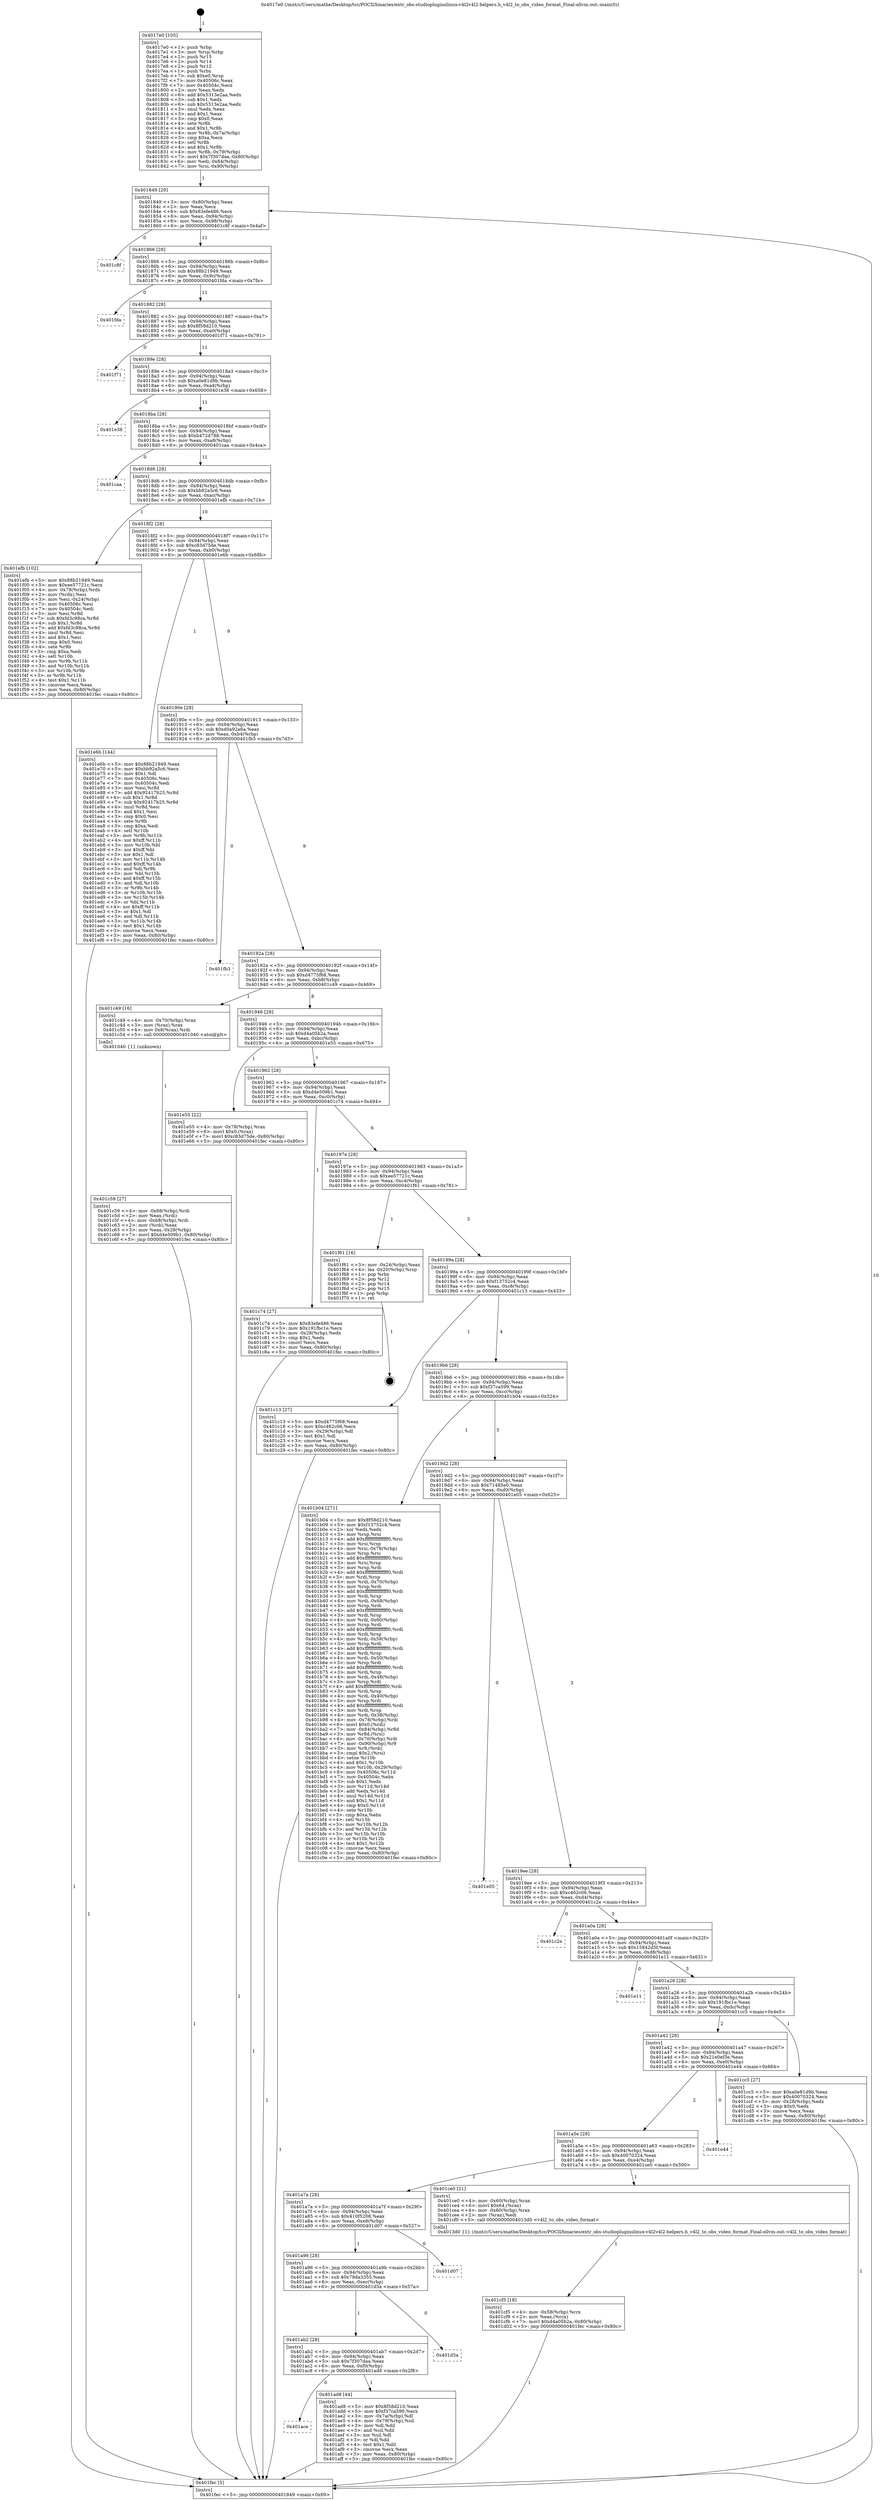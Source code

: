 digraph "0x4017e0" {
  label = "0x4017e0 (/mnt/c/Users/mathe/Desktop/tcc/POCII/binaries/extr_obs-studiopluginslinux-v4l2v4l2-helpers.h_v4l2_to_obs_video_format_Final-ollvm.out::main(0))"
  labelloc = "t"
  node[shape=record]

  Entry [label="",width=0.3,height=0.3,shape=circle,fillcolor=black,style=filled]
  "0x401849" [label="{
     0x401849 [29]\l
     | [instrs]\l
     &nbsp;&nbsp;0x401849 \<+3\>: mov -0x80(%rbp),%eax\l
     &nbsp;&nbsp;0x40184c \<+2\>: mov %eax,%ecx\l
     &nbsp;&nbsp;0x40184e \<+6\>: sub $0x83efe486,%ecx\l
     &nbsp;&nbsp;0x401854 \<+6\>: mov %eax,-0x94(%rbp)\l
     &nbsp;&nbsp;0x40185a \<+6\>: mov %ecx,-0x98(%rbp)\l
     &nbsp;&nbsp;0x401860 \<+6\>: je 0000000000401c8f \<main+0x4af\>\l
  }"]
  "0x401c8f" [label="{
     0x401c8f\l
  }", style=dashed]
  "0x401866" [label="{
     0x401866 [28]\l
     | [instrs]\l
     &nbsp;&nbsp;0x401866 \<+5\>: jmp 000000000040186b \<main+0x8b\>\l
     &nbsp;&nbsp;0x40186b \<+6\>: mov -0x94(%rbp),%eax\l
     &nbsp;&nbsp;0x401871 \<+5\>: sub $0x88b21949,%eax\l
     &nbsp;&nbsp;0x401876 \<+6\>: mov %eax,-0x9c(%rbp)\l
     &nbsp;&nbsp;0x40187c \<+6\>: je 0000000000401fda \<main+0x7fa\>\l
  }"]
  Exit [label="",width=0.3,height=0.3,shape=circle,fillcolor=black,style=filled,peripheries=2]
  "0x401fda" [label="{
     0x401fda\l
  }", style=dashed]
  "0x401882" [label="{
     0x401882 [28]\l
     | [instrs]\l
     &nbsp;&nbsp;0x401882 \<+5\>: jmp 0000000000401887 \<main+0xa7\>\l
     &nbsp;&nbsp;0x401887 \<+6\>: mov -0x94(%rbp),%eax\l
     &nbsp;&nbsp;0x40188d \<+5\>: sub $0x8f58d210,%eax\l
     &nbsp;&nbsp;0x401892 \<+6\>: mov %eax,-0xa0(%rbp)\l
     &nbsp;&nbsp;0x401898 \<+6\>: je 0000000000401f71 \<main+0x791\>\l
  }"]
  "0x401cf5" [label="{
     0x401cf5 [18]\l
     | [instrs]\l
     &nbsp;&nbsp;0x401cf5 \<+4\>: mov -0x58(%rbp),%rcx\l
     &nbsp;&nbsp;0x401cf9 \<+2\>: mov %eax,(%rcx)\l
     &nbsp;&nbsp;0x401cfb \<+7\>: movl $0xd4a05b2a,-0x80(%rbp)\l
     &nbsp;&nbsp;0x401d02 \<+5\>: jmp 0000000000401fec \<main+0x80c\>\l
  }"]
  "0x401f71" [label="{
     0x401f71\l
  }", style=dashed]
  "0x40189e" [label="{
     0x40189e [28]\l
     | [instrs]\l
     &nbsp;&nbsp;0x40189e \<+5\>: jmp 00000000004018a3 \<main+0xc3\>\l
     &nbsp;&nbsp;0x4018a3 \<+6\>: mov -0x94(%rbp),%eax\l
     &nbsp;&nbsp;0x4018a9 \<+5\>: sub $0xa0e81d9b,%eax\l
     &nbsp;&nbsp;0x4018ae \<+6\>: mov %eax,-0xa4(%rbp)\l
     &nbsp;&nbsp;0x4018b4 \<+6\>: je 0000000000401e38 \<main+0x658\>\l
  }"]
  "0x401c59" [label="{
     0x401c59 [27]\l
     | [instrs]\l
     &nbsp;&nbsp;0x401c59 \<+4\>: mov -0x68(%rbp),%rdi\l
     &nbsp;&nbsp;0x401c5d \<+2\>: mov %eax,(%rdi)\l
     &nbsp;&nbsp;0x401c5f \<+4\>: mov -0x68(%rbp),%rdi\l
     &nbsp;&nbsp;0x401c63 \<+2\>: mov (%rdi),%eax\l
     &nbsp;&nbsp;0x401c65 \<+3\>: mov %eax,-0x28(%rbp)\l
     &nbsp;&nbsp;0x401c68 \<+7\>: movl $0xd4e509b1,-0x80(%rbp)\l
     &nbsp;&nbsp;0x401c6f \<+5\>: jmp 0000000000401fec \<main+0x80c\>\l
  }"]
  "0x401e38" [label="{
     0x401e38\l
  }", style=dashed]
  "0x4018ba" [label="{
     0x4018ba [28]\l
     | [instrs]\l
     &nbsp;&nbsp;0x4018ba \<+5\>: jmp 00000000004018bf \<main+0xdf\>\l
     &nbsp;&nbsp;0x4018bf \<+6\>: mov -0x94(%rbp),%eax\l
     &nbsp;&nbsp;0x4018c5 \<+5\>: sub $0xb472d788,%eax\l
     &nbsp;&nbsp;0x4018ca \<+6\>: mov %eax,-0xa8(%rbp)\l
     &nbsp;&nbsp;0x4018d0 \<+6\>: je 0000000000401caa \<main+0x4ca\>\l
  }"]
  "0x4017e0" [label="{
     0x4017e0 [105]\l
     | [instrs]\l
     &nbsp;&nbsp;0x4017e0 \<+1\>: push %rbp\l
     &nbsp;&nbsp;0x4017e1 \<+3\>: mov %rsp,%rbp\l
     &nbsp;&nbsp;0x4017e4 \<+2\>: push %r15\l
     &nbsp;&nbsp;0x4017e6 \<+2\>: push %r14\l
     &nbsp;&nbsp;0x4017e8 \<+2\>: push %r12\l
     &nbsp;&nbsp;0x4017ea \<+1\>: push %rbx\l
     &nbsp;&nbsp;0x4017eb \<+7\>: sub $0xe0,%rsp\l
     &nbsp;&nbsp;0x4017f2 \<+7\>: mov 0x40506c,%eax\l
     &nbsp;&nbsp;0x4017f9 \<+7\>: mov 0x40504c,%ecx\l
     &nbsp;&nbsp;0x401800 \<+2\>: mov %eax,%edx\l
     &nbsp;&nbsp;0x401802 \<+6\>: add $0x5313e2aa,%edx\l
     &nbsp;&nbsp;0x401808 \<+3\>: sub $0x1,%edx\l
     &nbsp;&nbsp;0x40180b \<+6\>: sub $0x5313e2aa,%edx\l
     &nbsp;&nbsp;0x401811 \<+3\>: imul %edx,%eax\l
     &nbsp;&nbsp;0x401814 \<+3\>: and $0x1,%eax\l
     &nbsp;&nbsp;0x401817 \<+3\>: cmp $0x0,%eax\l
     &nbsp;&nbsp;0x40181a \<+4\>: sete %r8b\l
     &nbsp;&nbsp;0x40181e \<+4\>: and $0x1,%r8b\l
     &nbsp;&nbsp;0x401822 \<+4\>: mov %r8b,-0x7a(%rbp)\l
     &nbsp;&nbsp;0x401826 \<+3\>: cmp $0xa,%ecx\l
     &nbsp;&nbsp;0x401829 \<+4\>: setl %r8b\l
     &nbsp;&nbsp;0x40182d \<+4\>: and $0x1,%r8b\l
     &nbsp;&nbsp;0x401831 \<+4\>: mov %r8b,-0x79(%rbp)\l
     &nbsp;&nbsp;0x401835 \<+7\>: movl $0x7f307daa,-0x80(%rbp)\l
     &nbsp;&nbsp;0x40183c \<+6\>: mov %edi,-0x84(%rbp)\l
     &nbsp;&nbsp;0x401842 \<+7\>: mov %rsi,-0x90(%rbp)\l
  }"]
  "0x401caa" [label="{
     0x401caa\l
  }", style=dashed]
  "0x4018d6" [label="{
     0x4018d6 [28]\l
     | [instrs]\l
     &nbsp;&nbsp;0x4018d6 \<+5\>: jmp 00000000004018db \<main+0xfb\>\l
     &nbsp;&nbsp;0x4018db \<+6\>: mov -0x94(%rbp),%eax\l
     &nbsp;&nbsp;0x4018e1 \<+5\>: sub $0xbb92a5c6,%eax\l
     &nbsp;&nbsp;0x4018e6 \<+6\>: mov %eax,-0xac(%rbp)\l
     &nbsp;&nbsp;0x4018ec \<+6\>: je 0000000000401efb \<main+0x71b\>\l
  }"]
  "0x401fec" [label="{
     0x401fec [5]\l
     | [instrs]\l
     &nbsp;&nbsp;0x401fec \<+5\>: jmp 0000000000401849 \<main+0x69\>\l
  }"]
  "0x401efb" [label="{
     0x401efb [102]\l
     | [instrs]\l
     &nbsp;&nbsp;0x401efb \<+5\>: mov $0x88b21949,%eax\l
     &nbsp;&nbsp;0x401f00 \<+5\>: mov $0xee57721c,%ecx\l
     &nbsp;&nbsp;0x401f05 \<+4\>: mov -0x78(%rbp),%rdx\l
     &nbsp;&nbsp;0x401f09 \<+2\>: mov (%rdx),%esi\l
     &nbsp;&nbsp;0x401f0b \<+3\>: mov %esi,-0x24(%rbp)\l
     &nbsp;&nbsp;0x401f0e \<+7\>: mov 0x40506c,%esi\l
     &nbsp;&nbsp;0x401f15 \<+7\>: mov 0x40504c,%edi\l
     &nbsp;&nbsp;0x401f1c \<+3\>: mov %esi,%r8d\l
     &nbsp;&nbsp;0x401f1f \<+7\>: sub $0xfd3c98ca,%r8d\l
     &nbsp;&nbsp;0x401f26 \<+4\>: sub $0x1,%r8d\l
     &nbsp;&nbsp;0x401f2a \<+7\>: add $0xfd3c98ca,%r8d\l
     &nbsp;&nbsp;0x401f31 \<+4\>: imul %r8d,%esi\l
     &nbsp;&nbsp;0x401f35 \<+3\>: and $0x1,%esi\l
     &nbsp;&nbsp;0x401f38 \<+3\>: cmp $0x0,%esi\l
     &nbsp;&nbsp;0x401f3b \<+4\>: sete %r9b\l
     &nbsp;&nbsp;0x401f3f \<+3\>: cmp $0xa,%edi\l
     &nbsp;&nbsp;0x401f42 \<+4\>: setl %r10b\l
     &nbsp;&nbsp;0x401f46 \<+3\>: mov %r9b,%r11b\l
     &nbsp;&nbsp;0x401f49 \<+3\>: and %r10b,%r11b\l
     &nbsp;&nbsp;0x401f4c \<+3\>: xor %r10b,%r9b\l
     &nbsp;&nbsp;0x401f4f \<+3\>: or %r9b,%r11b\l
     &nbsp;&nbsp;0x401f52 \<+4\>: test $0x1,%r11b\l
     &nbsp;&nbsp;0x401f56 \<+3\>: cmovne %ecx,%eax\l
     &nbsp;&nbsp;0x401f59 \<+3\>: mov %eax,-0x80(%rbp)\l
     &nbsp;&nbsp;0x401f5c \<+5\>: jmp 0000000000401fec \<main+0x80c\>\l
  }"]
  "0x4018f2" [label="{
     0x4018f2 [28]\l
     | [instrs]\l
     &nbsp;&nbsp;0x4018f2 \<+5\>: jmp 00000000004018f7 \<main+0x117\>\l
     &nbsp;&nbsp;0x4018f7 \<+6\>: mov -0x94(%rbp),%eax\l
     &nbsp;&nbsp;0x4018fd \<+5\>: sub $0xc83d75de,%eax\l
     &nbsp;&nbsp;0x401902 \<+6\>: mov %eax,-0xb0(%rbp)\l
     &nbsp;&nbsp;0x401908 \<+6\>: je 0000000000401e6b \<main+0x68b\>\l
  }"]
  "0x401ace" [label="{
     0x401ace\l
  }", style=dashed]
  "0x401e6b" [label="{
     0x401e6b [144]\l
     | [instrs]\l
     &nbsp;&nbsp;0x401e6b \<+5\>: mov $0x88b21949,%eax\l
     &nbsp;&nbsp;0x401e70 \<+5\>: mov $0xbb92a5c6,%ecx\l
     &nbsp;&nbsp;0x401e75 \<+2\>: mov $0x1,%dl\l
     &nbsp;&nbsp;0x401e77 \<+7\>: mov 0x40506c,%esi\l
     &nbsp;&nbsp;0x401e7e \<+7\>: mov 0x40504c,%edi\l
     &nbsp;&nbsp;0x401e85 \<+3\>: mov %esi,%r8d\l
     &nbsp;&nbsp;0x401e88 \<+7\>: add $0x92417b25,%r8d\l
     &nbsp;&nbsp;0x401e8f \<+4\>: sub $0x1,%r8d\l
     &nbsp;&nbsp;0x401e93 \<+7\>: sub $0x92417b25,%r8d\l
     &nbsp;&nbsp;0x401e9a \<+4\>: imul %r8d,%esi\l
     &nbsp;&nbsp;0x401e9e \<+3\>: and $0x1,%esi\l
     &nbsp;&nbsp;0x401ea1 \<+3\>: cmp $0x0,%esi\l
     &nbsp;&nbsp;0x401ea4 \<+4\>: sete %r9b\l
     &nbsp;&nbsp;0x401ea8 \<+3\>: cmp $0xa,%edi\l
     &nbsp;&nbsp;0x401eab \<+4\>: setl %r10b\l
     &nbsp;&nbsp;0x401eaf \<+3\>: mov %r9b,%r11b\l
     &nbsp;&nbsp;0x401eb2 \<+4\>: xor $0xff,%r11b\l
     &nbsp;&nbsp;0x401eb6 \<+3\>: mov %r10b,%bl\l
     &nbsp;&nbsp;0x401eb9 \<+3\>: xor $0xff,%bl\l
     &nbsp;&nbsp;0x401ebc \<+3\>: xor $0x1,%dl\l
     &nbsp;&nbsp;0x401ebf \<+3\>: mov %r11b,%r14b\l
     &nbsp;&nbsp;0x401ec2 \<+4\>: and $0xff,%r14b\l
     &nbsp;&nbsp;0x401ec6 \<+3\>: and %dl,%r9b\l
     &nbsp;&nbsp;0x401ec9 \<+3\>: mov %bl,%r15b\l
     &nbsp;&nbsp;0x401ecc \<+4\>: and $0xff,%r15b\l
     &nbsp;&nbsp;0x401ed0 \<+3\>: and %dl,%r10b\l
     &nbsp;&nbsp;0x401ed3 \<+3\>: or %r9b,%r14b\l
     &nbsp;&nbsp;0x401ed6 \<+3\>: or %r10b,%r15b\l
     &nbsp;&nbsp;0x401ed9 \<+3\>: xor %r15b,%r14b\l
     &nbsp;&nbsp;0x401edc \<+3\>: or %bl,%r11b\l
     &nbsp;&nbsp;0x401edf \<+4\>: xor $0xff,%r11b\l
     &nbsp;&nbsp;0x401ee3 \<+3\>: or $0x1,%dl\l
     &nbsp;&nbsp;0x401ee6 \<+3\>: and %dl,%r11b\l
     &nbsp;&nbsp;0x401ee9 \<+3\>: or %r11b,%r14b\l
     &nbsp;&nbsp;0x401eec \<+4\>: test $0x1,%r14b\l
     &nbsp;&nbsp;0x401ef0 \<+3\>: cmovne %ecx,%eax\l
     &nbsp;&nbsp;0x401ef3 \<+3\>: mov %eax,-0x80(%rbp)\l
     &nbsp;&nbsp;0x401ef6 \<+5\>: jmp 0000000000401fec \<main+0x80c\>\l
  }"]
  "0x40190e" [label="{
     0x40190e [28]\l
     | [instrs]\l
     &nbsp;&nbsp;0x40190e \<+5\>: jmp 0000000000401913 \<main+0x133\>\l
     &nbsp;&nbsp;0x401913 \<+6\>: mov -0x94(%rbp),%eax\l
     &nbsp;&nbsp;0x401919 \<+5\>: sub $0xd0a92a6a,%eax\l
     &nbsp;&nbsp;0x40191e \<+6\>: mov %eax,-0xb4(%rbp)\l
     &nbsp;&nbsp;0x401924 \<+6\>: je 0000000000401fb3 \<main+0x7d3\>\l
  }"]
  "0x401ad8" [label="{
     0x401ad8 [44]\l
     | [instrs]\l
     &nbsp;&nbsp;0x401ad8 \<+5\>: mov $0x8f58d210,%eax\l
     &nbsp;&nbsp;0x401add \<+5\>: mov $0xf37ca599,%ecx\l
     &nbsp;&nbsp;0x401ae2 \<+3\>: mov -0x7a(%rbp),%dl\l
     &nbsp;&nbsp;0x401ae5 \<+4\>: mov -0x79(%rbp),%sil\l
     &nbsp;&nbsp;0x401ae9 \<+3\>: mov %dl,%dil\l
     &nbsp;&nbsp;0x401aec \<+3\>: and %sil,%dil\l
     &nbsp;&nbsp;0x401aef \<+3\>: xor %sil,%dl\l
     &nbsp;&nbsp;0x401af2 \<+3\>: or %dl,%dil\l
     &nbsp;&nbsp;0x401af5 \<+4\>: test $0x1,%dil\l
     &nbsp;&nbsp;0x401af9 \<+3\>: cmovne %ecx,%eax\l
     &nbsp;&nbsp;0x401afc \<+3\>: mov %eax,-0x80(%rbp)\l
     &nbsp;&nbsp;0x401aff \<+5\>: jmp 0000000000401fec \<main+0x80c\>\l
  }"]
  "0x401fb3" [label="{
     0x401fb3\l
  }", style=dashed]
  "0x40192a" [label="{
     0x40192a [28]\l
     | [instrs]\l
     &nbsp;&nbsp;0x40192a \<+5\>: jmp 000000000040192f \<main+0x14f\>\l
     &nbsp;&nbsp;0x40192f \<+6\>: mov -0x94(%rbp),%eax\l
     &nbsp;&nbsp;0x401935 \<+5\>: sub $0xd4775f68,%eax\l
     &nbsp;&nbsp;0x40193a \<+6\>: mov %eax,-0xb8(%rbp)\l
     &nbsp;&nbsp;0x401940 \<+6\>: je 0000000000401c49 \<main+0x469\>\l
  }"]
  "0x401ab2" [label="{
     0x401ab2 [28]\l
     | [instrs]\l
     &nbsp;&nbsp;0x401ab2 \<+5\>: jmp 0000000000401ab7 \<main+0x2d7\>\l
     &nbsp;&nbsp;0x401ab7 \<+6\>: mov -0x94(%rbp),%eax\l
     &nbsp;&nbsp;0x401abd \<+5\>: sub $0x7f307daa,%eax\l
     &nbsp;&nbsp;0x401ac2 \<+6\>: mov %eax,-0xf0(%rbp)\l
     &nbsp;&nbsp;0x401ac8 \<+6\>: je 0000000000401ad8 \<main+0x2f8\>\l
  }"]
  "0x401c49" [label="{
     0x401c49 [16]\l
     | [instrs]\l
     &nbsp;&nbsp;0x401c49 \<+4\>: mov -0x70(%rbp),%rax\l
     &nbsp;&nbsp;0x401c4d \<+3\>: mov (%rax),%rax\l
     &nbsp;&nbsp;0x401c50 \<+4\>: mov 0x8(%rax),%rdi\l
     &nbsp;&nbsp;0x401c54 \<+5\>: call 0000000000401040 \<atoi@plt\>\l
     | [calls]\l
     &nbsp;&nbsp;0x401040 \{1\} (unknown)\l
  }"]
  "0x401946" [label="{
     0x401946 [28]\l
     | [instrs]\l
     &nbsp;&nbsp;0x401946 \<+5\>: jmp 000000000040194b \<main+0x16b\>\l
     &nbsp;&nbsp;0x40194b \<+6\>: mov -0x94(%rbp),%eax\l
     &nbsp;&nbsp;0x401951 \<+5\>: sub $0xd4a05b2a,%eax\l
     &nbsp;&nbsp;0x401956 \<+6\>: mov %eax,-0xbc(%rbp)\l
     &nbsp;&nbsp;0x40195c \<+6\>: je 0000000000401e55 \<main+0x675\>\l
  }"]
  "0x401d5a" [label="{
     0x401d5a\l
  }", style=dashed]
  "0x401e55" [label="{
     0x401e55 [22]\l
     | [instrs]\l
     &nbsp;&nbsp;0x401e55 \<+4\>: mov -0x78(%rbp),%rax\l
     &nbsp;&nbsp;0x401e59 \<+6\>: movl $0x0,(%rax)\l
     &nbsp;&nbsp;0x401e5f \<+7\>: movl $0xc83d75de,-0x80(%rbp)\l
     &nbsp;&nbsp;0x401e66 \<+5\>: jmp 0000000000401fec \<main+0x80c\>\l
  }"]
  "0x401962" [label="{
     0x401962 [28]\l
     | [instrs]\l
     &nbsp;&nbsp;0x401962 \<+5\>: jmp 0000000000401967 \<main+0x187\>\l
     &nbsp;&nbsp;0x401967 \<+6\>: mov -0x94(%rbp),%eax\l
     &nbsp;&nbsp;0x40196d \<+5\>: sub $0xd4e509b1,%eax\l
     &nbsp;&nbsp;0x401972 \<+6\>: mov %eax,-0xc0(%rbp)\l
     &nbsp;&nbsp;0x401978 \<+6\>: je 0000000000401c74 \<main+0x494\>\l
  }"]
  "0x401a96" [label="{
     0x401a96 [28]\l
     | [instrs]\l
     &nbsp;&nbsp;0x401a96 \<+5\>: jmp 0000000000401a9b \<main+0x2bb\>\l
     &nbsp;&nbsp;0x401a9b \<+6\>: mov -0x94(%rbp),%eax\l
     &nbsp;&nbsp;0x401aa1 \<+5\>: sub $0x79da3355,%eax\l
     &nbsp;&nbsp;0x401aa6 \<+6\>: mov %eax,-0xec(%rbp)\l
     &nbsp;&nbsp;0x401aac \<+6\>: je 0000000000401d5a \<main+0x57a\>\l
  }"]
  "0x401c74" [label="{
     0x401c74 [27]\l
     | [instrs]\l
     &nbsp;&nbsp;0x401c74 \<+5\>: mov $0x83efe486,%eax\l
     &nbsp;&nbsp;0x401c79 \<+5\>: mov $0x191fbc1e,%ecx\l
     &nbsp;&nbsp;0x401c7e \<+3\>: mov -0x28(%rbp),%edx\l
     &nbsp;&nbsp;0x401c81 \<+3\>: cmp $0x1,%edx\l
     &nbsp;&nbsp;0x401c84 \<+3\>: cmovl %ecx,%eax\l
     &nbsp;&nbsp;0x401c87 \<+3\>: mov %eax,-0x80(%rbp)\l
     &nbsp;&nbsp;0x401c8a \<+5\>: jmp 0000000000401fec \<main+0x80c\>\l
  }"]
  "0x40197e" [label="{
     0x40197e [28]\l
     | [instrs]\l
     &nbsp;&nbsp;0x40197e \<+5\>: jmp 0000000000401983 \<main+0x1a3\>\l
     &nbsp;&nbsp;0x401983 \<+6\>: mov -0x94(%rbp),%eax\l
     &nbsp;&nbsp;0x401989 \<+5\>: sub $0xee57721c,%eax\l
     &nbsp;&nbsp;0x40198e \<+6\>: mov %eax,-0xc4(%rbp)\l
     &nbsp;&nbsp;0x401994 \<+6\>: je 0000000000401f61 \<main+0x781\>\l
  }"]
  "0x401d07" [label="{
     0x401d07\l
  }", style=dashed]
  "0x401f61" [label="{
     0x401f61 [16]\l
     | [instrs]\l
     &nbsp;&nbsp;0x401f61 \<+3\>: mov -0x24(%rbp),%eax\l
     &nbsp;&nbsp;0x401f64 \<+4\>: lea -0x20(%rbp),%rsp\l
     &nbsp;&nbsp;0x401f68 \<+1\>: pop %rbx\l
     &nbsp;&nbsp;0x401f69 \<+2\>: pop %r12\l
     &nbsp;&nbsp;0x401f6b \<+2\>: pop %r14\l
     &nbsp;&nbsp;0x401f6d \<+2\>: pop %r15\l
     &nbsp;&nbsp;0x401f6f \<+1\>: pop %rbp\l
     &nbsp;&nbsp;0x401f70 \<+1\>: ret\l
  }"]
  "0x40199a" [label="{
     0x40199a [28]\l
     | [instrs]\l
     &nbsp;&nbsp;0x40199a \<+5\>: jmp 000000000040199f \<main+0x1bf\>\l
     &nbsp;&nbsp;0x40199f \<+6\>: mov -0x94(%rbp),%eax\l
     &nbsp;&nbsp;0x4019a5 \<+5\>: sub $0xf13752c4,%eax\l
     &nbsp;&nbsp;0x4019aa \<+6\>: mov %eax,-0xc8(%rbp)\l
     &nbsp;&nbsp;0x4019b0 \<+6\>: je 0000000000401c13 \<main+0x433\>\l
  }"]
  "0x401a7a" [label="{
     0x401a7a [28]\l
     | [instrs]\l
     &nbsp;&nbsp;0x401a7a \<+5\>: jmp 0000000000401a7f \<main+0x29f\>\l
     &nbsp;&nbsp;0x401a7f \<+6\>: mov -0x94(%rbp),%eax\l
     &nbsp;&nbsp;0x401a85 \<+5\>: sub $0x410f5208,%eax\l
     &nbsp;&nbsp;0x401a8a \<+6\>: mov %eax,-0xe8(%rbp)\l
     &nbsp;&nbsp;0x401a90 \<+6\>: je 0000000000401d07 \<main+0x527\>\l
  }"]
  "0x401c13" [label="{
     0x401c13 [27]\l
     | [instrs]\l
     &nbsp;&nbsp;0x401c13 \<+5\>: mov $0xd4775f68,%eax\l
     &nbsp;&nbsp;0x401c18 \<+5\>: mov $0xc462c06,%ecx\l
     &nbsp;&nbsp;0x401c1d \<+3\>: mov -0x29(%rbp),%dl\l
     &nbsp;&nbsp;0x401c20 \<+3\>: test $0x1,%dl\l
     &nbsp;&nbsp;0x401c23 \<+3\>: cmovne %ecx,%eax\l
     &nbsp;&nbsp;0x401c26 \<+3\>: mov %eax,-0x80(%rbp)\l
     &nbsp;&nbsp;0x401c29 \<+5\>: jmp 0000000000401fec \<main+0x80c\>\l
  }"]
  "0x4019b6" [label="{
     0x4019b6 [28]\l
     | [instrs]\l
     &nbsp;&nbsp;0x4019b6 \<+5\>: jmp 00000000004019bb \<main+0x1db\>\l
     &nbsp;&nbsp;0x4019bb \<+6\>: mov -0x94(%rbp),%eax\l
     &nbsp;&nbsp;0x4019c1 \<+5\>: sub $0xf37ca599,%eax\l
     &nbsp;&nbsp;0x4019c6 \<+6\>: mov %eax,-0xcc(%rbp)\l
     &nbsp;&nbsp;0x4019cc \<+6\>: je 0000000000401b04 \<main+0x324\>\l
  }"]
  "0x401ce0" [label="{
     0x401ce0 [21]\l
     | [instrs]\l
     &nbsp;&nbsp;0x401ce0 \<+4\>: mov -0x60(%rbp),%rax\l
     &nbsp;&nbsp;0x401ce4 \<+6\>: movl $0x64,(%rax)\l
     &nbsp;&nbsp;0x401cea \<+4\>: mov -0x60(%rbp),%rax\l
     &nbsp;&nbsp;0x401cee \<+2\>: mov (%rax),%edi\l
     &nbsp;&nbsp;0x401cf0 \<+5\>: call 00000000004013d0 \<v4l2_to_obs_video_format\>\l
     | [calls]\l
     &nbsp;&nbsp;0x4013d0 \{1\} (/mnt/c/Users/mathe/Desktop/tcc/POCII/binaries/extr_obs-studiopluginslinux-v4l2v4l2-helpers.h_v4l2_to_obs_video_format_Final-ollvm.out::v4l2_to_obs_video_format)\l
  }"]
  "0x401b04" [label="{
     0x401b04 [271]\l
     | [instrs]\l
     &nbsp;&nbsp;0x401b04 \<+5\>: mov $0x8f58d210,%eax\l
     &nbsp;&nbsp;0x401b09 \<+5\>: mov $0xf13752c4,%ecx\l
     &nbsp;&nbsp;0x401b0e \<+2\>: xor %edx,%edx\l
     &nbsp;&nbsp;0x401b10 \<+3\>: mov %rsp,%rsi\l
     &nbsp;&nbsp;0x401b13 \<+4\>: add $0xfffffffffffffff0,%rsi\l
     &nbsp;&nbsp;0x401b17 \<+3\>: mov %rsi,%rsp\l
     &nbsp;&nbsp;0x401b1a \<+4\>: mov %rsi,-0x78(%rbp)\l
     &nbsp;&nbsp;0x401b1e \<+3\>: mov %rsp,%rsi\l
     &nbsp;&nbsp;0x401b21 \<+4\>: add $0xfffffffffffffff0,%rsi\l
     &nbsp;&nbsp;0x401b25 \<+3\>: mov %rsi,%rsp\l
     &nbsp;&nbsp;0x401b28 \<+3\>: mov %rsp,%rdi\l
     &nbsp;&nbsp;0x401b2b \<+4\>: add $0xfffffffffffffff0,%rdi\l
     &nbsp;&nbsp;0x401b2f \<+3\>: mov %rdi,%rsp\l
     &nbsp;&nbsp;0x401b32 \<+4\>: mov %rdi,-0x70(%rbp)\l
     &nbsp;&nbsp;0x401b36 \<+3\>: mov %rsp,%rdi\l
     &nbsp;&nbsp;0x401b39 \<+4\>: add $0xfffffffffffffff0,%rdi\l
     &nbsp;&nbsp;0x401b3d \<+3\>: mov %rdi,%rsp\l
     &nbsp;&nbsp;0x401b40 \<+4\>: mov %rdi,-0x68(%rbp)\l
     &nbsp;&nbsp;0x401b44 \<+3\>: mov %rsp,%rdi\l
     &nbsp;&nbsp;0x401b47 \<+4\>: add $0xfffffffffffffff0,%rdi\l
     &nbsp;&nbsp;0x401b4b \<+3\>: mov %rdi,%rsp\l
     &nbsp;&nbsp;0x401b4e \<+4\>: mov %rdi,-0x60(%rbp)\l
     &nbsp;&nbsp;0x401b52 \<+3\>: mov %rsp,%rdi\l
     &nbsp;&nbsp;0x401b55 \<+4\>: add $0xfffffffffffffff0,%rdi\l
     &nbsp;&nbsp;0x401b59 \<+3\>: mov %rdi,%rsp\l
     &nbsp;&nbsp;0x401b5c \<+4\>: mov %rdi,-0x58(%rbp)\l
     &nbsp;&nbsp;0x401b60 \<+3\>: mov %rsp,%rdi\l
     &nbsp;&nbsp;0x401b63 \<+4\>: add $0xfffffffffffffff0,%rdi\l
     &nbsp;&nbsp;0x401b67 \<+3\>: mov %rdi,%rsp\l
     &nbsp;&nbsp;0x401b6a \<+4\>: mov %rdi,-0x50(%rbp)\l
     &nbsp;&nbsp;0x401b6e \<+3\>: mov %rsp,%rdi\l
     &nbsp;&nbsp;0x401b71 \<+4\>: add $0xfffffffffffffff0,%rdi\l
     &nbsp;&nbsp;0x401b75 \<+3\>: mov %rdi,%rsp\l
     &nbsp;&nbsp;0x401b78 \<+4\>: mov %rdi,-0x48(%rbp)\l
     &nbsp;&nbsp;0x401b7c \<+3\>: mov %rsp,%rdi\l
     &nbsp;&nbsp;0x401b7f \<+4\>: add $0xfffffffffffffff0,%rdi\l
     &nbsp;&nbsp;0x401b83 \<+3\>: mov %rdi,%rsp\l
     &nbsp;&nbsp;0x401b86 \<+4\>: mov %rdi,-0x40(%rbp)\l
     &nbsp;&nbsp;0x401b8a \<+3\>: mov %rsp,%rdi\l
     &nbsp;&nbsp;0x401b8d \<+4\>: add $0xfffffffffffffff0,%rdi\l
     &nbsp;&nbsp;0x401b91 \<+3\>: mov %rdi,%rsp\l
     &nbsp;&nbsp;0x401b94 \<+4\>: mov %rdi,-0x38(%rbp)\l
     &nbsp;&nbsp;0x401b98 \<+4\>: mov -0x78(%rbp),%rdi\l
     &nbsp;&nbsp;0x401b9c \<+6\>: movl $0x0,(%rdi)\l
     &nbsp;&nbsp;0x401ba2 \<+7\>: mov -0x84(%rbp),%r8d\l
     &nbsp;&nbsp;0x401ba9 \<+3\>: mov %r8d,(%rsi)\l
     &nbsp;&nbsp;0x401bac \<+4\>: mov -0x70(%rbp),%rdi\l
     &nbsp;&nbsp;0x401bb0 \<+7\>: mov -0x90(%rbp),%r9\l
     &nbsp;&nbsp;0x401bb7 \<+3\>: mov %r9,(%rdi)\l
     &nbsp;&nbsp;0x401bba \<+3\>: cmpl $0x2,(%rsi)\l
     &nbsp;&nbsp;0x401bbd \<+4\>: setne %r10b\l
     &nbsp;&nbsp;0x401bc1 \<+4\>: and $0x1,%r10b\l
     &nbsp;&nbsp;0x401bc5 \<+4\>: mov %r10b,-0x29(%rbp)\l
     &nbsp;&nbsp;0x401bc9 \<+8\>: mov 0x40506c,%r11d\l
     &nbsp;&nbsp;0x401bd1 \<+7\>: mov 0x40504c,%ebx\l
     &nbsp;&nbsp;0x401bd8 \<+3\>: sub $0x1,%edx\l
     &nbsp;&nbsp;0x401bdb \<+3\>: mov %r11d,%r14d\l
     &nbsp;&nbsp;0x401bde \<+3\>: add %edx,%r14d\l
     &nbsp;&nbsp;0x401be1 \<+4\>: imul %r14d,%r11d\l
     &nbsp;&nbsp;0x401be5 \<+4\>: and $0x1,%r11d\l
     &nbsp;&nbsp;0x401be9 \<+4\>: cmp $0x0,%r11d\l
     &nbsp;&nbsp;0x401bed \<+4\>: sete %r10b\l
     &nbsp;&nbsp;0x401bf1 \<+3\>: cmp $0xa,%ebx\l
     &nbsp;&nbsp;0x401bf4 \<+4\>: setl %r15b\l
     &nbsp;&nbsp;0x401bf8 \<+3\>: mov %r10b,%r12b\l
     &nbsp;&nbsp;0x401bfb \<+3\>: and %r15b,%r12b\l
     &nbsp;&nbsp;0x401bfe \<+3\>: xor %r15b,%r10b\l
     &nbsp;&nbsp;0x401c01 \<+3\>: or %r10b,%r12b\l
     &nbsp;&nbsp;0x401c04 \<+4\>: test $0x1,%r12b\l
     &nbsp;&nbsp;0x401c08 \<+3\>: cmovne %ecx,%eax\l
     &nbsp;&nbsp;0x401c0b \<+3\>: mov %eax,-0x80(%rbp)\l
     &nbsp;&nbsp;0x401c0e \<+5\>: jmp 0000000000401fec \<main+0x80c\>\l
  }"]
  "0x4019d2" [label="{
     0x4019d2 [28]\l
     | [instrs]\l
     &nbsp;&nbsp;0x4019d2 \<+5\>: jmp 00000000004019d7 \<main+0x1f7\>\l
     &nbsp;&nbsp;0x4019d7 \<+6\>: mov -0x94(%rbp),%eax\l
     &nbsp;&nbsp;0x4019dd \<+5\>: sub $0x71485e0,%eax\l
     &nbsp;&nbsp;0x4019e2 \<+6\>: mov %eax,-0xd0(%rbp)\l
     &nbsp;&nbsp;0x4019e8 \<+6\>: je 0000000000401e05 \<main+0x625\>\l
  }"]
  "0x401a5e" [label="{
     0x401a5e [28]\l
     | [instrs]\l
     &nbsp;&nbsp;0x401a5e \<+5\>: jmp 0000000000401a63 \<main+0x283\>\l
     &nbsp;&nbsp;0x401a63 \<+6\>: mov -0x94(%rbp),%eax\l
     &nbsp;&nbsp;0x401a69 \<+5\>: sub $0x40070324,%eax\l
     &nbsp;&nbsp;0x401a6e \<+6\>: mov %eax,-0xe4(%rbp)\l
     &nbsp;&nbsp;0x401a74 \<+6\>: je 0000000000401ce0 \<main+0x500\>\l
  }"]
  "0x401e05" [label="{
     0x401e05\l
  }", style=dashed]
  "0x4019ee" [label="{
     0x4019ee [28]\l
     | [instrs]\l
     &nbsp;&nbsp;0x4019ee \<+5\>: jmp 00000000004019f3 \<main+0x213\>\l
     &nbsp;&nbsp;0x4019f3 \<+6\>: mov -0x94(%rbp),%eax\l
     &nbsp;&nbsp;0x4019f9 \<+5\>: sub $0xc462c06,%eax\l
     &nbsp;&nbsp;0x4019fe \<+6\>: mov %eax,-0xd4(%rbp)\l
     &nbsp;&nbsp;0x401a04 \<+6\>: je 0000000000401c2e \<main+0x44e\>\l
  }"]
  "0x401e44" [label="{
     0x401e44\l
  }", style=dashed]
  "0x401c2e" [label="{
     0x401c2e\l
  }", style=dashed]
  "0x401a0a" [label="{
     0x401a0a [28]\l
     | [instrs]\l
     &nbsp;&nbsp;0x401a0a \<+5\>: jmp 0000000000401a0f \<main+0x22f\>\l
     &nbsp;&nbsp;0x401a0f \<+6\>: mov -0x94(%rbp),%eax\l
     &nbsp;&nbsp;0x401a15 \<+5\>: sub $0x15842d5f,%eax\l
     &nbsp;&nbsp;0x401a1a \<+6\>: mov %eax,-0xd8(%rbp)\l
     &nbsp;&nbsp;0x401a20 \<+6\>: je 0000000000401e11 \<main+0x631\>\l
  }"]
  "0x401a42" [label="{
     0x401a42 [28]\l
     | [instrs]\l
     &nbsp;&nbsp;0x401a42 \<+5\>: jmp 0000000000401a47 \<main+0x267\>\l
     &nbsp;&nbsp;0x401a47 \<+6\>: mov -0x94(%rbp),%eax\l
     &nbsp;&nbsp;0x401a4d \<+5\>: sub $0x21e0ef3e,%eax\l
     &nbsp;&nbsp;0x401a52 \<+6\>: mov %eax,-0xe0(%rbp)\l
     &nbsp;&nbsp;0x401a58 \<+6\>: je 0000000000401e44 \<main+0x664\>\l
  }"]
  "0x401e11" [label="{
     0x401e11\l
  }", style=dashed]
  "0x401a26" [label="{
     0x401a26 [28]\l
     | [instrs]\l
     &nbsp;&nbsp;0x401a26 \<+5\>: jmp 0000000000401a2b \<main+0x24b\>\l
     &nbsp;&nbsp;0x401a2b \<+6\>: mov -0x94(%rbp),%eax\l
     &nbsp;&nbsp;0x401a31 \<+5\>: sub $0x191fbc1e,%eax\l
     &nbsp;&nbsp;0x401a36 \<+6\>: mov %eax,-0xdc(%rbp)\l
     &nbsp;&nbsp;0x401a3c \<+6\>: je 0000000000401cc5 \<main+0x4e5\>\l
  }"]
  "0x401cc5" [label="{
     0x401cc5 [27]\l
     | [instrs]\l
     &nbsp;&nbsp;0x401cc5 \<+5\>: mov $0xa0e81d9b,%eax\l
     &nbsp;&nbsp;0x401cca \<+5\>: mov $0x40070324,%ecx\l
     &nbsp;&nbsp;0x401ccf \<+3\>: mov -0x28(%rbp),%edx\l
     &nbsp;&nbsp;0x401cd2 \<+3\>: cmp $0x0,%edx\l
     &nbsp;&nbsp;0x401cd5 \<+3\>: cmove %ecx,%eax\l
     &nbsp;&nbsp;0x401cd8 \<+3\>: mov %eax,-0x80(%rbp)\l
     &nbsp;&nbsp;0x401cdb \<+5\>: jmp 0000000000401fec \<main+0x80c\>\l
  }"]
  Entry -> "0x4017e0" [label=" 1"]
  "0x401849" -> "0x401c8f" [label=" 0"]
  "0x401849" -> "0x401866" [label=" 11"]
  "0x401f61" -> Exit [label=" 1"]
  "0x401866" -> "0x401fda" [label=" 0"]
  "0x401866" -> "0x401882" [label=" 11"]
  "0x401efb" -> "0x401fec" [label=" 1"]
  "0x401882" -> "0x401f71" [label=" 0"]
  "0x401882" -> "0x40189e" [label=" 11"]
  "0x401e6b" -> "0x401fec" [label=" 1"]
  "0x40189e" -> "0x401e38" [label=" 0"]
  "0x40189e" -> "0x4018ba" [label=" 11"]
  "0x401e55" -> "0x401fec" [label=" 1"]
  "0x4018ba" -> "0x401caa" [label=" 0"]
  "0x4018ba" -> "0x4018d6" [label=" 11"]
  "0x401ce0" -> "0x401cf5" [label=" 1"]
  "0x4018d6" -> "0x401efb" [label=" 1"]
  "0x4018d6" -> "0x4018f2" [label=" 10"]
  "0x401cc5" -> "0x401fec" [label=" 1"]
  "0x4018f2" -> "0x401e6b" [label=" 1"]
  "0x4018f2" -> "0x40190e" [label=" 9"]
  "0x401c74" -> "0x401fec" [label=" 1"]
  "0x40190e" -> "0x401fb3" [label=" 0"]
  "0x40190e" -> "0x40192a" [label=" 9"]
  "0x401c59" -> "0x401fec" [label=" 1"]
  "0x40192a" -> "0x401c49" [label=" 1"]
  "0x40192a" -> "0x401946" [label=" 8"]
  "0x401c13" -> "0x401fec" [label=" 1"]
  "0x401946" -> "0x401e55" [label=" 1"]
  "0x401946" -> "0x401962" [label=" 7"]
  "0x401b04" -> "0x401fec" [label=" 1"]
  "0x401962" -> "0x401c74" [label=" 1"]
  "0x401962" -> "0x40197e" [label=" 6"]
  "0x401fec" -> "0x401849" [label=" 10"]
  "0x40197e" -> "0x401f61" [label=" 1"]
  "0x40197e" -> "0x40199a" [label=" 5"]
  "0x4017e0" -> "0x401849" [label=" 1"]
  "0x40199a" -> "0x401c13" [label=" 1"]
  "0x40199a" -> "0x4019b6" [label=" 4"]
  "0x401ab2" -> "0x401ace" [label=" 0"]
  "0x4019b6" -> "0x401b04" [label=" 1"]
  "0x4019b6" -> "0x4019d2" [label=" 3"]
  "0x401ab2" -> "0x401ad8" [label=" 1"]
  "0x4019d2" -> "0x401e05" [label=" 0"]
  "0x4019d2" -> "0x4019ee" [label=" 3"]
  "0x401a96" -> "0x401ab2" [label=" 1"]
  "0x4019ee" -> "0x401c2e" [label=" 0"]
  "0x4019ee" -> "0x401a0a" [label=" 3"]
  "0x401a96" -> "0x401d5a" [label=" 0"]
  "0x401a0a" -> "0x401e11" [label=" 0"]
  "0x401a0a" -> "0x401a26" [label=" 3"]
  "0x401a7a" -> "0x401a96" [label=" 1"]
  "0x401a26" -> "0x401cc5" [label=" 1"]
  "0x401a26" -> "0x401a42" [label=" 2"]
  "0x401cf5" -> "0x401fec" [label=" 1"]
  "0x401a42" -> "0x401e44" [label=" 0"]
  "0x401a42" -> "0x401a5e" [label=" 2"]
  "0x401c49" -> "0x401c59" [label=" 1"]
  "0x401a5e" -> "0x401ce0" [label=" 1"]
  "0x401a5e" -> "0x401a7a" [label=" 1"]
  "0x401ad8" -> "0x401fec" [label=" 1"]
  "0x401a7a" -> "0x401d07" [label=" 0"]
}
